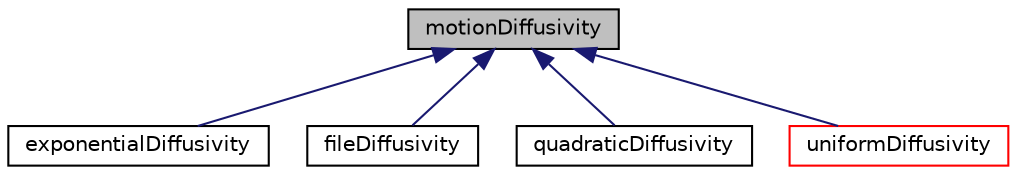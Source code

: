 digraph "motionDiffusivity"
{
  bgcolor="transparent";
  edge [fontname="Helvetica",fontsize="10",labelfontname="Helvetica",labelfontsize="10"];
  node [fontname="Helvetica",fontsize="10",shape=record];
  Node1 [label="motionDiffusivity",height=0.2,width=0.4,color="black", fillcolor="grey75", style="filled", fontcolor="black"];
  Node1 -> Node2 [dir="back",color="midnightblue",fontsize="10",style="solid",fontname="Helvetica"];
  Node2 [label="exponentialDiffusivity",height=0.2,width=0.4,color="black",URL="$a00691.html",tooltip="Mesh motion diffusivity maipulator which returns the exp(-alpha/D) of the given diffusivity D..."];
  Node1 -> Node3 [dir="back",color="midnightblue",fontsize="10",style="solid",fontname="Helvetica"];
  Node3 [label="fileDiffusivity",height=0.2,width=0.4,color="black",URL="$a00776.html",tooltip="Motion diffusivity read from given file name. "];
  Node1 -> Node4 [dir="back",color="midnightblue",fontsize="10",style="solid",fontname="Helvetica"];
  Node4 [label="quadraticDiffusivity",height=0.2,width=0.4,color="black",URL="$a02048.html",tooltip="Mesh motion diffusivity maipulator which returns the sqr of the given diffusivity. "];
  Node1 -> Node5 [dir="back",color="midnightblue",fontsize="10",style="solid",fontname="Helvetica"];
  Node5 [label="uniformDiffusivity",height=0.2,width=0.4,color="red",URL="$a02743.html",tooltip="Uniform uniform finite volume mesh motion diffusivity. "];
}

